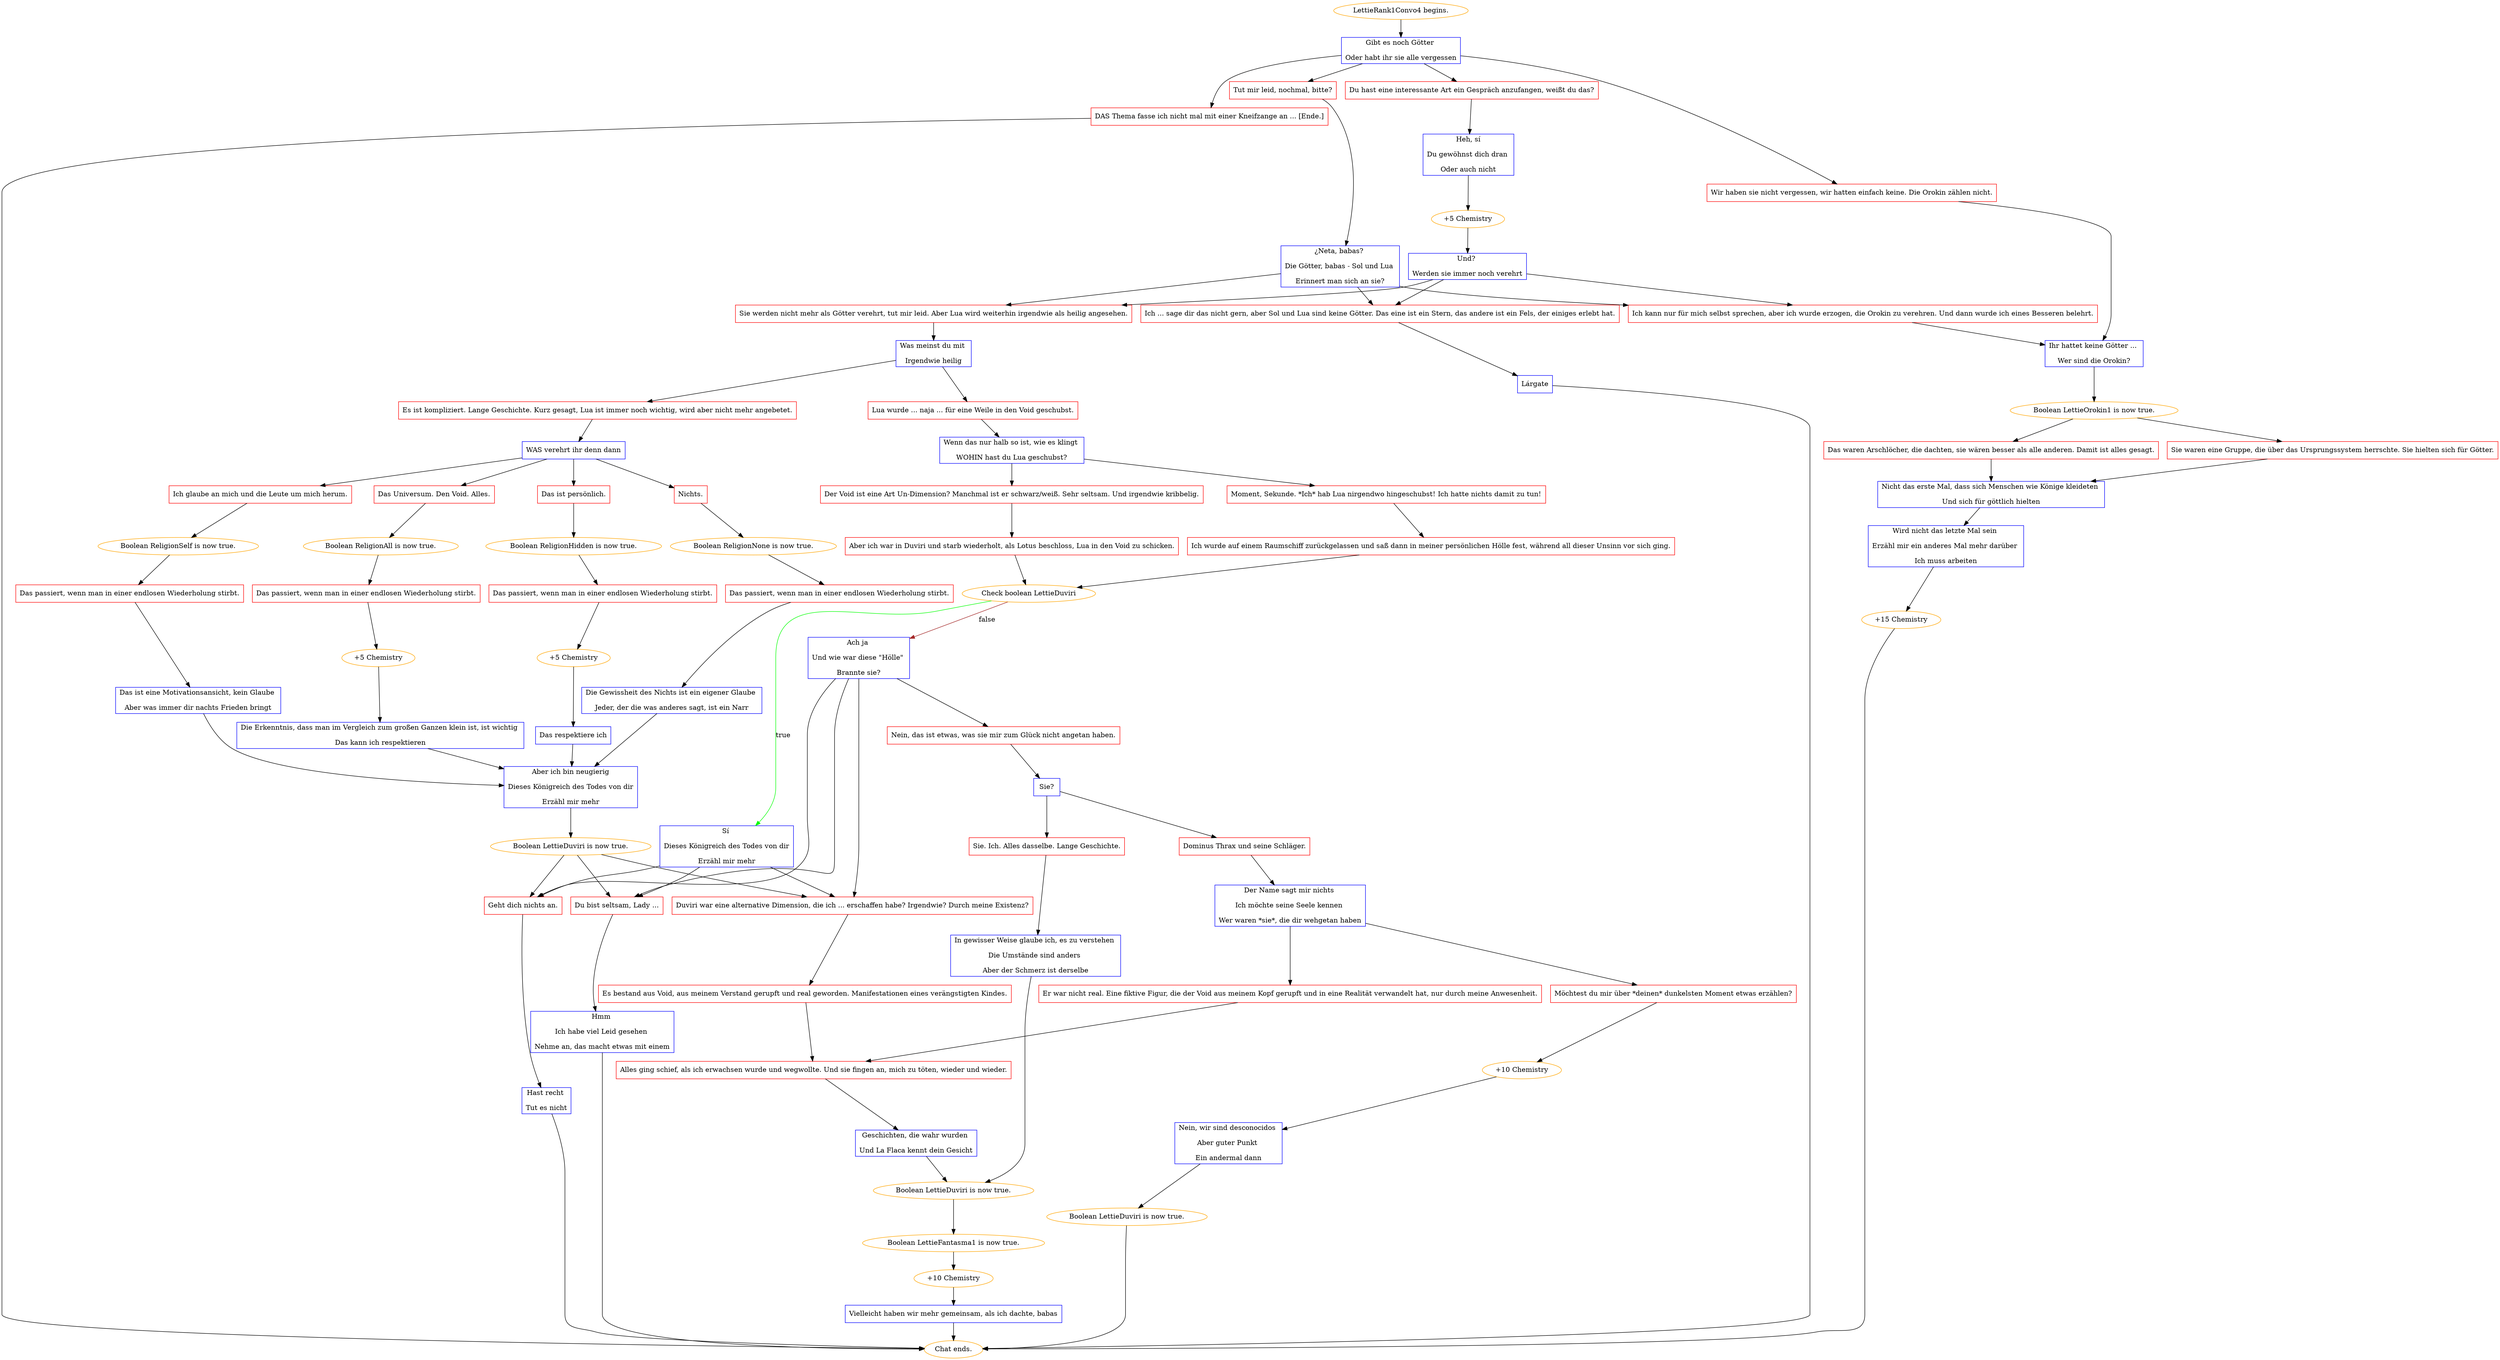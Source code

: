 digraph {
	"LettieRank1Convo4 begins." [color=orange];
		"LettieRank1Convo4 begins." -> j1843910018;
	j1843910018 [label="Gibt es noch Götter 
Oder habt ihr sie alle vergessen",shape=box,color=blue];
		j1843910018 -> j529342533;
		j1843910018 -> j1638234383;
		j1843910018 -> j4241019073;
		j1843910018 -> j245000883;
	j529342533 [label="Tut mir leid, nochmal, bitte?",shape=box,color=red];
		j529342533 -> j1551800776;
	j1638234383 [label="Du hast eine interessante Art ein Gespräch anzufangen, weißt du das?",shape=box,color=red];
		j1638234383 -> j3901545935;
	j4241019073 [label="DAS Thema fasse ich nicht mal mit einer Kneifzange an ... [Ende.]",shape=box,color=red];
		j4241019073 -> "Chat ends.";
	j245000883 [label="Wir haben sie nicht vergessen, wir hatten einfach keine. Die Orokin zählen nicht.",shape=box,color=red];
		j245000883 -> j2777907995;
	j1551800776 [label="¿Neta, babas? 
Die Götter, babas - Sol und Lua 
Erinnert man sich an sie?",shape=box,color=blue];
		j1551800776 -> j1420258006;
		j1551800776 -> j3434097077;
		j1551800776 -> j3824235665;
	j3901545935 [label="Heh, sí
Du gewöhnst dich dran 
Oder auch nicht",shape=box,color=blue];
		j3901545935 -> j4258745054;
	"Chat ends." [color=orange];
	j2777907995 [label="Ihr hattet keine Götter ... 
Wer sind die Orokin?",shape=box,color=blue];
		j2777907995 -> j2126616671;
	j1420258006 [label="Ich ... sage dir das nicht gern, aber Sol und Lua sind keine Götter. Das eine ist ein Stern, das andere ist ein Fels, der einiges erlebt hat.",shape=box,color=red];
		j1420258006 -> j4236534637;
	j3434097077 [label="Sie werden nicht mehr als Götter verehrt, tut mir leid. Aber Lua wird weiterhin irgendwie als heilig angesehen.",shape=box,color=red];
		j3434097077 -> j414509318;
	j3824235665 [label="Ich kann nur für mich selbst sprechen, aber ich wurde erzogen, die Orokin zu verehren. Und dann wurde ich eines Besseren belehrt.",shape=box,color=red];
		j3824235665 -> j2777907995;
	j4258745054 [label="+5 Chemistry",color=orange];
		j4258745054 -> j333389396;
	j2126616671 [label="Boolean LettieOrokin1 is now true.",color=orange];
		j2126616671 -> j2480747100;
		j2126616671 -> j1135177722;
	j4236534637 [label="Lárgate",shape=box,color=blue];
		j4236534637 -> "Chat ends.";
	j414509318 [label="Was meinst du mit 
Irgendwie heilig",shape=box,color=blue];
		j414509318 -> j1747742840;
		j414509318 -> j181312334;
	j333389396 [label="Und? 
Werden sie immer noch verehrt",shape=box,color=blue];
		j333389396 -> j1420258006;
		j333389396 -> j3434097077;
		j333389396 -> j3824235665;
	j2480747100 [label="Das waren Arschlöcher, die dachten, sie wären besser als alle anderen. Damit ist alles gesagt.",shape=box,color=red];
		j2480747100 -> j3589608365;
	j1135177722 [label="Sie waren eine Gruppe, die über das Ursprungssystem herrschte. Sie hielten sich für Götter.",shape=box,color=red];
		j1135177722 -> j3589608365;
	j1747742840 [label="Lua wurde ... naja ... für eine Weile in den Void geschubst.",shape=box,color=red];
		j1747742840 -> j542784995;
	j181312334 [label="Es ist kompliziert. Lange Geschichte. Kurz gesagt, Lua ist immer noch wichtig, wird aber nicht mehr angebetet.",shape=box,color=red];
		j181312334 -> j2347239885;
	j3589608365 [label="Nicht das erste Mal, dass sich Menschen wie Könige kleideten 
Und sich für göttlich hielten",shape=box,color=blue];
		j3589608365 -> j242918940;
	j542784995 [label="Wenn das nur halb so ist, wie es klingt 
WOHIN hast du Lua geschubst?",shape=box,color=blue];
		j542784995 -> j591709650;
		j542784995 -> j1898070014;
	j2347239885 [label="WAS verehrt ihr denn dann",shape=box,color=blue];
		j2347239885 -> j1620874502;
		j2347239885 -> j2923570407;
		j2347239885 -> j3136364488;
		j2347239885 -> j1121359464;
	j242918940 [label="Wird nicht das letzte Mal sein 
Erzähl mir ein anderes Mal mehr darüber 
Ich muss arbeiten",shape=box,color=blue];
		j242918940 -> j374273682;
	j591709650 [label="Der Void ist eine Art Un-Dimension? Manchmal ist er schwarz/weiß. Sehr seltsam. Und irgendwie kribbelig.",shape=box,color=red];
		j591709650 -> j1358410960;
	j1898070014 [label="Moment, Sekunde. *Ich* hab Lua nirgendwo hingeschubst! Ich hatte nichts damit zu tun!",shape=box,color=red];
		j1898070014 -> j947792640;
	j1620874502 [label="Das Universum. Den Void. Alles.",shape=box,color=red];
		j1620874502 -> j3438647538;
	j2923570407 [label="Nichts.",shape=box,color=red];
		j2923570407 -> j865237315;
	j3136364488 [label="Ich glaube an mich und die Leute um mich herum.",shape=box,color=red];
		j3136364488 -> j1228733277;
	j1121359464 [label="Das ist persönlich.",shape=box,color=red];
		j1121359464 -> j4105599808;
	j374273682 [label="+15 Chemistry",color=orange];
		j374273682 -> "Chat ends.";
	j1358410960 [label="Aber ich war in Duviri und starb wiederholt, als Lotus beschloss, Lua in den Void zu schicken.",shape=box,color=red];
		j1358410960 -> j1811373516;
	j947792640 [label="Ich wurde auf einem Raumschiff zurückgelassen und saß dann in meiner persönlichen Hölle fest, während all dieser Unsinn vor sich ging.",shape=box,color=red];
		j947792640 -> j1811373516;
	j3438647538 [label="Boolean ReligionAll is now true.",color=orange];
		j3438647538 -> j1055049886;
	j865237315 [label="Boolean ReligionNone is now true.",color=orange];
		j865237315 -> j2106615572;
	j1228733277 [label="Boolean ReligionSelf is now true.",color=orange];
		j1228733277 -> j2320755924;
	j4105599808 [label="Boolean ReligionHidden is now true.",color=orange];
		j4105599808 -> j1562575051;
	j1811373516 [label="Check boolean LettieDuviri",color=orange];
		j1811373516 -> j335547972 [label=true,color=green];
		j1811373516 -> j821297681 [label=false,color=brown];
	j1055049886 [label="Das passiert, wenn man in einer endlosen Wiederholung stirbt.",shape=box,color=red];
		j1055049886 -> j3841693707;
	j2106615572 [label="Das passiert, wenn man in einer endlosen Wiederholung stirbt.",shape=box,color=red];
		j2106615572 -> j2448813550;
	j2320755924 [label="Das passiert, wenn man in einer endlosen Wiederholung stirbt.",shape=box,color=red];
		j2320755924 -> j3946211107;
	j1562575051 [label="Das passiert, wenn man in einer endlosen Wiederholung stirbt.",shape=box,color=red];
		j1562575051 -> j3938880596;
	j335547972 [label="Sí 
Dieses Königreich des Todes von dir
Erzähl mir mehr",shape=box,color=blue];
		j335547972 -> j1046091830;
		j335547972 -> j304311610;
		j335547972 -> j1365943603;
	j821297681 [label="Ach ja 
Und wie war diese \"Hölle\" 
Brannte sie?",shape=box,color=blue];
		j821297681 -> j1046091830;
		j821297681 -> j304311610;
		j821297681 -> j1365943603;
		j821297681 -> j2766840600;
	j3841693707 [label="+5 Chemistry",color=orange];
		j3841693707 -> j3776657684;
	j2448813550 [label="Die Gewissheit des Nichts ist ein eigener Glaube 
Jeder, der die was anderes sagt, ist ein Narr",shape=box,color=blue];
		j2448813550 -> j1522508166;
	j3946211107 [label="Das ist eine Motivationsansicht, kein Glaube 
Aber was immer dir nachts Frieden bringt",shape=box,color=blue];
		j3946211107 -> j1522508166;
	j3938880596 [label="+5 Chemistry",color=orange];
		j3938880596 -> j3238509954;
	j1046091830 [label="Duviri war eine alternative Dimension, die ich ... erschaffen habe? Irgendwie? Durch meine Existenz?",shape=box,color=red];
		j1046091830 -> j3570281017;
	j304311610 [label="Du bist seltsam, Lady ...",shape=box,color=red];
		j304311610 -> j3846849483;
	j1365943603 [label="Geht dich nichts an.",shape=box,color=red];
		j1365943603 -> j1382168598;
	j2766840600 [label="Nein, das ist etwas, was sie mir zum Glück nicht angetan haben.",shape=box,color=red];
		j2766840600 -> j796765114;
	j3776657684 [label="Die Erkenntnis, dass man im Vergleich zum großen Ganzen klein ist, ist wichtig 
Das kann ich respektieren",shape=box,color=blue];
		j3776657684 -> j1522508166;
	j1522508166 [label="Aber ich bin neugierig
Dieses Königreich des Todes von dir
Erzähl mir mehr",shape=box,color=blue];
		j1522508166 -> j547942567;
	j3238509954 [label="Das respektiere ich",shape=box,color=blue];
		j3238509954 -> j1522508166;
	j3570281017 [label="Es bestand aus Void, aus meinem Verstand gerupft und real geworden. Manifestationen eines verängstigten Kindes.",shape=box,color=red];
		j3570281017 -> j1439015404;
	j3846849483 [label="Hmm 
Ich habe viel Leid gesehen 
Nehme an, das macht etwas mit einem",shape=box,color=blue];
		j3846849483 -> "Chat ends.";
	j1382168598 [label="Hast recht 
Tut es nicht",shape=box,color=blue];
		j1382168598 -> "Chat ends.";
	j796765114 [label="Sie?",shape=box,color=blue];
		j796765114 -> j2078646767;
		j796765114 -> j323276873;
	j547942567 [label="Boolean LettieDuviri is now true.",color=orange];
		j547942567 -> j1046091830;
		j547942567 -> j304311610;
		j547942567 -> j1365943603;
	j1439015404 [label="Alles ging schief, als ich erwachsen wurde und wegwollte. Und sie fingen an, mich zu töten, wieder und wieder.",shape=box,color=red];
		j1439015404 -> j854179321;
	j2078646767 [label="Dominus Thrax und seine Schläger.",shape=box,color=red];
		j2078646767 -> j2834367462;
	j323276873 [label="Sie. Ich. Alles dasselbe. Lange Geschichte.",shape=box,color=red];
		j323276873 -> j3138819463;
	j854179321 [label="Geschichten, die wahr wurden 
Und La Flaca kennt dein Gesicht",shape=box,color=blue];
		j854179321 -> j1166406136;
	j2834367462 [label="Der Name sagt mir nichts 
Ich möchte seine Seele kennen 
Wer waren *sie*, die dir wehgetan haben",shape=box,color=blue];
		j2834367462 -> j1103133446;
		j2834367462 -> j4274313138;
	j3138819463 [label="In gewisser Weise glaube ich, es zu verstehen 
Die Umstände sind anders 
Aber der Schmerz ist derselbe",shape=box,color=blue];
		j3138819463 -> j1166406136;
	j1166406136 [label="Boolean LettieDuviri is now true.",color=orange];
		j1166406136 -> j3791638745;
	j1103133446 [label="Er war nicht real. Eine fiktive Figur, die der Void aus meinem Kopf gerupft und in eine Realität verwandelt hat, nur durch meine Anwesenheit.",shape=box,color=red];
		j1103133446 -> j1439015404;
	j4274313138 [label="Möchtest du mir über *deinen* dunkelsten Moment etwas erzählen?",shape=box,color=red];
		j4274313138 -> j1446807734;
	j3791638745 [label="Boolean LettieFantasma1 is now true.",color=orange];
		j3791638745 -> j3139109661;
	j1446807734 [label="+10 Chemistry",color=orange];
		j1446807734 -> j929461385;
	j3139109661 [label="+10 Chemistry",color=orange];
		j3139109661 -> j2399801670;
	j929461385 [label="Nein, wir sind desconocidos 
Aber guter Punkt 
Ein andermal dann",shape=box,color=blue];
		j929461385 -> j2620081815;
	j2399801670 [label="Vielleicht haben wir mehr gemeinsam, als ich dachte, babas",shape=box,color=blue];
		j2399801670 -> "Chat ends.";
	j2620081815 [label="Boolean LettieDuviri is now true.",color=orange];
		j2620081815 -> "Chat ends.";
}